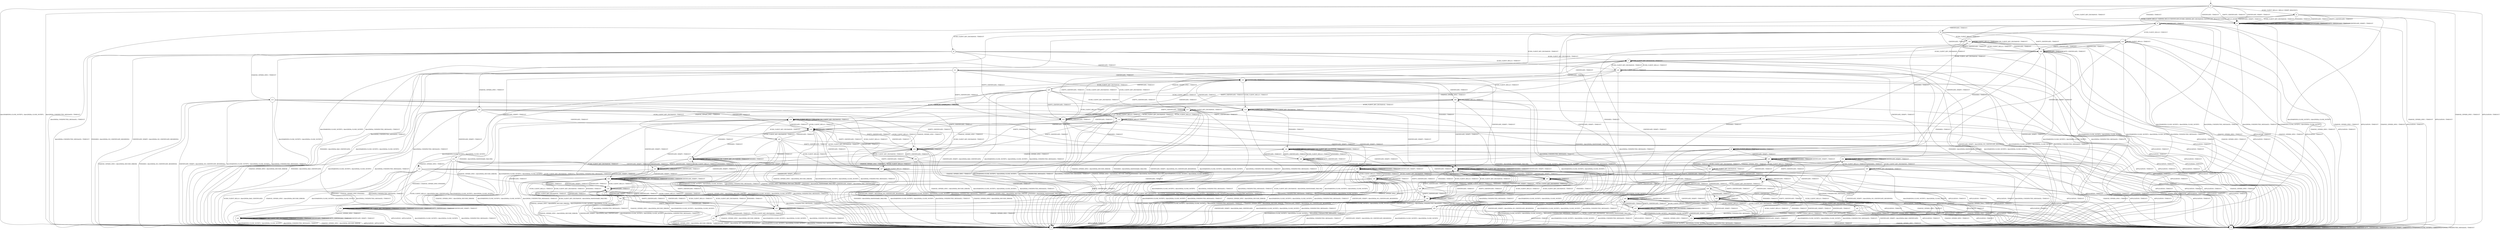 digraph g {

	s0 [shape="circle" label="s0"];
	s1 [shape="circle" label="s1"];
	s2 [shape="circle" label="s2"];
	s3 [shape="circle" label="s3"];
	s4 [shape="circle" label="s4"];
	s5 [shape="circle" label="s5"];
	s6 [shape="circle" label="s6"];
	s7 [shape="circle" label="s7"];
	s8 [shape="circle" label="s8"];
	s9 [shape="circle" label="s9"];
	s10 [shape="circle" label="s10"];
	s11 [shape="circle" label="s11"];
	s12 [shape="circle" label="s12"];
	s13 [shape="circle" label="s13"];
	s14 [shape="circle" label="s14"];
	s15 [shape="circle" label="s15"];
	s16 [shape="circle" label="s16"];
	s17 [shape="circle" label="s17"];
	s18 [shape="circle" label="s18"];
	s19 [shape="circle" label="s19"];
	s20 [shape="circle" label="s20"];
	s21 [shape="circle" label="s21"];
	s22 [shape="circle" label="s22"];
	s23 [shape="circle" label="s23"];
	s24 [shape="circle" label="s24"];
	s25 [shape="circle" label="s25"];
	s26 [shape="circle" label="s26"];
	s27 [shape="circle" label="s27"];
	s28 [shape="circle" label="s28"];
	s29 [shape="circle" label="s29"];
	s30 [shape="circle" label="s30"];
	s31 [shape="circle" label="s31"];
	s32 [shape="circle" label="s32"];
	s33 [shape="circle" label="s33"];
	s34 [shape="circle" label="s34"];
	s35 [shape="circle" label="s35"];
	s36 [shape="circle" label="s36"];
	s37 [shape="circle" label="s37"];
	s38 [shape="circle" label="s38"];
	s39 [shape="circle" label="s39"];
	s40 [shape="circle" label="s40"];
	s41 [shape="circle" label="s41"];
	s42 [shape="circle" label="s42"];
	s43 [shape="circle" label="s43"];
	s44 [shape="circle" label="s44"];
	s45 [shape="circle" label="s45"];
	s46 [shape="circle" label="s46"];
	s47 [shape="circle" label="s47"];
	s48 [shape="circle" label="s48"];
	s49 [shape="circle" label="s49"];
	s50 [shape="circle" label="s50"];
	s51 [shape="circle" label="s51"];
	s52 [shape="circle" label="s52"];
	s53 [shape="circle" label="s53"];
	s54 [shape="circle" label="s54"];
	s55 [shape="circle" label="s55"];
	s56 [shape="circle" label="s56"];
	s57 [shape="circle" label="s57"];
	s58 [shape="circle" label="s58"];
	s59 [shape="circle" label="s59"];
	s60 [shape="circle" label="s60"];
	s0 -> s2 [label="ECDH_CLIENT_HELLO / HELLO_VERIFY_REQUEST+"];
	s0 -> s3 [label="ECDH_CLIENT_KEY_EXCHANGE / TIMEOUT"];
	s0 -> s4 [label="CHANGE_CIPHER_SPEC / TIMEOUT"];
	s0 -> s3 [label="FINISHED / TIMEOUT"];
	s0 -> s4 [label="APPLICATION / TIMEOUT"];
	s0 -> s3 [label="CERTIFICATE / TIMEOUT"];
	s0 -> s3 [label="EMPTY_CERTIFICATE / TIMEOUT"];
	s0 -> s3 [label="CERTIFICATE_VERIFY / TIMEOUT"];
	s0 -> s1 [label="Alert(WARNING,CLOSE_NOTIFY) / Alert(FATAL,CLOSE_NOTIFY)"];
	s0 -> s1 [label="Alert(FATAL,UNEXPECTED_MESSAGE) / TIMEOUT"];
	s1 -> s1 [label="ECDH_CLIENT_HELLO / SOCKET_CLOSED"];
	s1 -> s1 [label="ECDH_CLIENT_KEY_EXCHANGE / SOCKET_CLOSED"];
	s1 -> s1 [label="CHANGE_CIPHER_SPEC / SOCKET_CLOSED"];
	s1 -> s1 [label="FINISHED / SOCKET_CLOSED"];
	s1 -> s1 [label="APPLICATION / SOCKET_CLOSED"];
	s1 -> s1 [label="CERTIFICATE / SOCKET_CLOSED"];
	s1 -> s1 [label="EMPTY_CERTIFICATE / SOCKET_CLOSED"];
	s1 -> s1 [label="CERTIFICATE_VERIFY / SOCKET_CLOSED"];
	s1 -> s1 [label="Alert(WARNING,CLOSE_NOTIFY) / SOCKET_CLOSED"];
	s1 -> s1 [label="Alert(FATAL,UNEXPECTED_MESSAGE) / SOCKET_CLOSED"];
	s2 -> s5 [label="ECDH_CLIENT_HELLO / SERVER_HELLO,CERTIFICATE,ECDHE_SERVER_KEY_EXCHANGE,CERTIFICATE_REQUEST,SERVER_HELLO_DONE"];
	s2 -> s3 [label="ECDH_CLIENT_KEY_EXCHANGE / TIMEOUT"];
	s2 -> s4 [label="CHANGE_CIPHER_SPEC / TIMEOUT"];
	s2 -> s3 [label="FINISHED / TIMEOUT"];
	s2 -> s4 [label="APPLICATION / TIMEOUT"];
	s2 -> s3 [label="CERTIFICATE / TIMEOUT"];
	s2 -> s3 [label="EMPTY_CERTIFICATE / TIMEOUT"];
	s2 -> s3 [label="CERTIFICATE_VERIFY / TIMEOUT"];
	s2 -> s1 [label="Alert(WARNING,CLOSE_NOTIFY) / Alert(FATAL,CLOSE_NOTIFY)"];
	s2 -> s1 [label="Alert(FATAL,UNEXPECTED_MESSAGE) / TIMEOUT"];
	s3 -> s3 [label="ECDH_CLIENT_HELLO / TIMEOUT"];
	s3 -> s3 [label="ECDH_CLIENT_KEY_EXCHANGE / TIMEOUT"];
	s3 -> s4 [label="CHANGE_CIPHER_SPEC / TIMEOUT"];
	s3 -> s3 [label="FINISHED / TIMEOUT"];
	s3 -> s4 [label="APPLICATION / TIMEOUT"];
	s3 -> s3 [label="CERTIFICATE / TIMEOUT"];
	s3 -> s3 [label="EMPTY_CERTIFICATE / TIMEOUT"];
	s3 -> s3 [label="CERTIFICATE_VERIFY / TIMEOUT"];
	s3 -> s1 [label="Alert(WARNING,CLOSE_NOTIFY) / Alert(FATAL,CLOSE_NOTIFY)"];
	s3 -> s1 [label="Alert(FATAL,UNEXPECTED_MESSAGE) / TIMEOUT"];
	s4 -> s4 [label="ECDH_CLIENT_HELLO / TIMEOUT"];
	s4 -> s4 [label="ECDH_CLIENT_KEY_EXCHANGE / TIMEOUT"];
	s4 -> s4 [label="CHANGE_CIPHER_SPEC / TIMEOUT"];
	s4 -> s4 [label="FINISHED / TIMEOUT"];
	s4 -> s4 [label="APPLICATION / TIMEOUT"];
	s4 -> s4 [label="CERTIFICATE / TIMEOUT"];
	s4 -> s4 [label="EMPTY_CERTIFICATE / TIMEOUT"];
	s4 -> s4 [label="CERTIFICATE_VERIFY / TIMEOUT"];
	s4 -> s4 [label="Alert(WARNING,CLOSE_NOTIFY) / TIMEOUT"];
	s4 -> s4 [label="Alert(FATAL,UNEXPECTED_MESSAGE) / TIMEOUT"];
	s5 -> s18 [label="ECDH_CLIENT_HELLO / TIMEOUT"];
	s5 -> s6 [label="ECDH_CLIENT_KEY_EXCHANGE / TIMEOUT"];
	s5 -> s4 [label="CHANGE_CIPHER_SPEC / TIMEOUT"];
	s5 -> s8 [label="FINISHED / TIMEOUT"];
	s5 -> s4 [label="APPLICATION / TIMEOUT"];
	s5 -> s9 [label="CERTIFICATE / TIMEOUT"];
	s5 -> s5 [label="EMPTY_CERTIFICATE / TIMEOUT"];
	s5 -> s23 [label="CERTIFICATE_VERIFY / TIMEOUT"];
	s5 -> s1 [label="Alert(WARNING,CLOSE_NOTIFY) / Alert(FATAL,CLOSE_NOTIFY)"];
	s5 -> s1 [label="Alert(FATAL,UNEXPECTED_MESSAGE) / TIMEOUT"];
	s6 -> s30 [label="ECDH_CLIENT_HELLO / TIMEOUT"];
	s6 -> s7 [label="ECDH_CLIENT_KEY_EXCHANGE / TIMEOUT"];
	s6 -> s13 [label="CHANGE_CIPHER_SPEC / TIMEOUT"];
	s6 -> s1 [label="FINISHED / Alert(FATAL,NO_CERTIFICATE_RESERVED)"];
	s6 -> s4 [label="APPLICATION / TIMEOUT"];
	s6 -> s10 [label="CERTIFICATE / TIMEOUT"];
	s6 -> s33 [label="EMPTY_CERTIFICATE / TIMEOUT"];
	s6 -> s1 [label="CERTIFICATE_VERIFY / Alert(FATAL,NO_CERTIFICATE_RESERVED)"];
	s6 -> s1 [label="Alert(WARNING,CLOSE_NOTIFY) / Alert(FATAL,CLOSE_NOTIFY)"];
	s6 -> s1 [label="Alert(FATAL,UNEXPECTED_MESSAGE) / TIMEOUT"];
	s7 -> s30 [label="ECDH_CLIENT_HELLO / TIMEOUT"];
	s7 -> s7 [label="ECDH_CLIENT_KEY_EXCHANGE / TIMEOUT"];
	s7 -> s17 [label="CHANGE_CIPHER_SPEC / TIMEOUT"];
	s7 -> s1 [label="FINISHED / Alert(FATAL,HANDSHAKE_FAILURE)"];
	s7 -> s4 [label="APPLICATION / TIMEOUT"];
	s7 -> s10 [label="CERTIFICATE / TIMEOUT"];
	s7 -> s33 [label="EMPTY_CERTIFICATE / TIMEOUT"];
	s7 -> s1 [label="CERTIFICATE_VERIFY / Alert(FATAL,NO_CERTIFICATE_RESERVED)"];
	s7 -> s1 [label="Alert(WARNING,CLOSE_NOTIFY) / Alert(FATAL,CLOSE_NOTIFY)"];
	s7 -> s1 [label="Alert(FATAL,UNEXPECTED_MESSAGE) / TIMEOUT"];
	s8 -> s8 [label="ECDH_CLIENT_HELLO / TIMEOUT"];
	s8 -> s1 [label="ECDH_CLIENT_KEY_EXCHANGE / Alert(FATAL,HANDSHAKE_FAILURE)"];
	s8 -> s4 [label="CHANGE_CIPHER_SPEC / TIMEOUT"];
	s8 -> s8 [label="FINISHED / TIMEOUT"];
	s8 -> s4 [label="APPLICATION / TIMEOUT"];
	s8 -> s28 [label="CERTIFICATE / TIMEOUT"];
	s8 -> s28 [label="EMPTY_CERTIFICATE / TIMEOUT"];
	s8 -> s23 [label="CERTIFICATE_VERIFY / TIMEOUT"];
	s8 -> s1 [label="Alert(WARNING,CLOSE_NOTIFY) / Alert(FATAL,CLOSE_NOTIFY)"];
	s8 -> s1 [label="Alert(FATAL,UNEXPECTED_MESSAGE) / TIMEOUT"];
	s9 -> s38 [label="ECDH_CLIENT_HELLO / TIMEOUT"];
	s9 -> s11 [label="ECDH_CLIENT_KEY_EXCHANGE / TIMEOUT"];
	s9 -> s4 [label="CHANGE_CIPHER_SPEC / TIMEOUT"];
	s9 -> s37 [label="FINISHED / TIMEOUT"];
	s9 -> s4 [label="APPLICATION / TIMEOUT"];
	s9 -> s56 [label="CERTIFICATE / TIMEOUT"];
	s9 -> s56 [label="EMPTY_CERTIFICATE / TIMEOUT"];
	s9 -> s52 [label="CERTIFICATE_VERIFY / TIMEOUT"];
	s9 -> s1 [label="Alert(WARNING,CLOSE_NOTIFY) / Alert(FATAL,CLOSE_NOTIFY)"];
	s9 -> s1 [label="Alert(FATAL,UNEXPECTED_MESSAGE) / TIMEOUT"];
	s10 -> s15 [label="ECDH_CLIENT_HELLO / TIMEOUT"];
	s10 -> s29 [label="ECDH_CLIENT_KEY_EXCHANGE / TIMEOUT"];
	s10 -> s19 [label="CHANGE_CIPHER_SPEC / TIMEOUT"];
	s10 -> s32 [label="FINISHED / TIMEOUT"];
	s10 -> s4 [label="APPLICATION / TIMEOUT"];
	s10 -> s10 [label="CERTIFICATE / TIMEOUT"];
	s10 -> s33 [label="EMPTY_CERTIFICATE / TIMEOUT"];
	s10 -> s31 [label="CERTIFICATE_VERIFY / TIMEOUT"];
	s10 -> s1 [label="Alert(WARNING,CLOSE_NOTIFY) / Alert(FATAL,CLOSE_NOTIFY)"];
	s10 -> s1 [label="Alert(FATAL,UNEXPECTED_MESSAGE) / TIMEOUT"];
	s11 -> s60 [label="ECDH_CLIENT_HELLO / TIMEOUT"];
	s11 -> s15 [label="ECDH_CLIENT_KEY_EXCHANGE / TIMEOUT"];
	s11 -> s22 [label="CHANGE_CIPHER_SPEC / TIMEOUT"];
	s11 -> s1 [label="FINISHED / Alert(FATAL,BAD_CERTIFICATE)"];
	s11 -> s4 [label="APPLICATION / TIMEOUT"];
	s11 -> s10 [label="CERTIFICATE / TIMEOUT"];
	s11 -> s33 [label="EMPTY_CERTIFICATE / TIMEOUT"];
	s11 -> s12 [label="CERTIFICATE_VERIFY / TIMEOUT"];
	s11 -> s1 [label="Alert(WARNING,CLOSE_NOTIFY) / Alert(FATAL,CLOSE_NOTIFY)"];
	s11 -> s1 [label="Alert(FATAL,UNEXPECTED_MESSAGE) / TIMEOUT"];
	s12 -> s1 [label="ECDH_CLIENT_HELLO / Alert(FATAL,BAD_CERTIFICATE)"];
	s12 -> s31 [label="ECDH_CLIENT_KEY_EXCHANGE / TIMEOUT"];
	s12 -> s21 [label="CHANGE_CIPHER_SPEC / TIMEOUT"];
	s12 -> s42 [label="FINISHED / CHANGE_CIPHER_SPEC,FINISHED"];
	s12 -> s4 [label="APPLICATION / TIMEOUT"];
	s12 -> s47 [label="CERTIFICATE / TIMEOUT"];
	s12 -> s48 [label="EMPTY_CERTIFICATE / TIMEOUT"];
	s12 -> s31 [label="CERTIFICATE_VERIFY / TIMEOUT"];
	s12 -> s1 [label="Alert(WARNING,CLOSE_NOTIFY) / Alert(FATAL,CLOSE_NOTIFY)"];
	s12 -> s1 [label="Alert(FATAL,UNEXPECTED_MESSAGE) / TIMEOUT"];
	s13 -> s14 [label="ECDH_CLIENT_HELLO / TIMEOUT"];
	s13 -> s17 [label="ECDH_CLIENT_KEY_EXCHANGE / TIMEOUT"];
	s13 -> s1 [label="CHANGE_CIPHER_SPEC / Alert(FATAL,DECODE_ERROR)"];
	s13 -> s1 [label="FINISHED / Alert(FATAL,NO_CERTIFICATE_RESERVED)"];
	s13 -> s4 [label="APPLICATION / TIMEOUT"];
	s13 -> s19 [label="CERTIFICATE / TIMEOUT"];
	s13 -> s34 [label="EMPTY_CERTIFICATE / TIMEOUT"];
	s13 -> s1 [label="CERTIFICATE_VERIFY / Alert(FATAL,NO_CERTIFICATE_RESERVED)"];
	s13 -> s1 [label="Alert(WARNING,CLOSE_NOTIFY) / Alert(FATAL,CLOSE_NOTIFY)"];
	s13 -> s1 [label="Alert(FATAL,UNEXPECTED_MESSAGE) / TIMEOUT"];
	s14 -> s14 [label="ECDH_CLIENT_HELLO / TIMEOUT"];
	s14 -> s17 [label="ECDH_CLIENT_KEY_EXCHANGE / TIMEOUT"];
	s14 -> s1 [label="CHANGE_CIPHER_SPEC / Alert(FATAL,DECODE_ERROR)"];
	s14 -> s1 [label="FINISHED / Alert(FATAL,HANDSHAKE_FAILURE)"];
	s14 -> s4 [label="APPLICATION / TIMEOUT"];
	s14 -> s19 [label="CERTIFICATE / TIMEOUT"];
	s14 -> s34 [label="EMPTY_CERTIFICATE / TIMEOUT"];
	s14 -> s16 [label="CERTIFICATE_VERIFY / TIMEOUT"];
	s14 -> s1 [label="Alert(WARNING,CLOSE_NOTIFY) / Alert(FATAL,CLOSE_NOTIFY)"];
	s14 -> s1 [label="Alert(FATAL,UNEXPECTED_MESSAGE) / TIMEOUT"];
	s15 -> s15 [label="ECDH_CLIENT_HELLO / TIMEOUT"];
	s15 -> s15 [label="ECDH_CLIENT_KEY_EXCHANGE / TIMEOUT"];
	s15 -> s36 [label="CHANGE_CIPHER_SPEC / TIMEOUT"];
	s15 -> s32 [label="FINISHED / TIMEOUT"];
	s15 -> s4 [label="APPLICATION / TIMEOUT"];
	s15 -> s10 [label="CERTIFICATE / TIMEOUT"];
	s15 -> s33 [label="EMPTY_CERTIFICATE / TIMEOUT"];
	s15 -> s31 [label="CERTIFICATE_VERIFY / TIMEOUT"];
	s15 -> s1 [label="Alert(WARNING,CLOSE_NOTIFY) / Alert(FATAL,CLOSE_NOTIFY)"];
	s15 -> s1 [label="Alert(FATAL,UNEXPECTED_MESSAGE) / TIMEOUT"];
	s16 -> s16 [label="ECDH_CLIENT_HELLO / TIMEOUT"];
	s16 -> s39 [label="ECDH_CLIENT_KEY_EXCHANGE / TIMEOUT"];
	s16 -> s1 [label="CHANGE_CIPHER_SPEC / Alert(FATAL,DECODE_ERROR)"];
	s16 -> s16 [label="FINISHED / TIMEOUT"];
	s16 -> s4 [label="APPLICATION / TIMEOUT"];
	s16 -> s45 [label="CERTIFICATE / TIMEOUT"];
	s16 -> s57 [label="EMPTY_CERTIFICATE / TIMEOUT"];
	s16 -> s16 [label="CERTIFICATE_VERIFY / TIMEOUT"];
	s16 -> s1 [label="Alert(WARNING,CLOSE_NOTIFY) / Alert(FATAL,CLOSE_NOTIFY)"];
	s16 -> s1 [label="Alert(FATAL,UNEXPECTED_MESSAGE) / TIMEOUT"];
	s17 -> s14 [label="ECDH_CLIENT_HELLO / TIMEOUT"];
	s17 -> s17 [label="ECDH_CLIENT_KEY_EXCHANGE / TIMEOUT"];
	s17 -> s1 [label="CHANGE_CIPHER_SPEC / Alert(FATAL,DECODE_ERROR)"];
	s17 -> s1 [label="FINISHED / Alert(FATAL,HANDSHAKE_FAILURE)"];
	s17 -> s4 [label="APPLICATION / TIMEOUT"];
	s17 -> s19 [label="CERTIFICATE / TIMEOUT"];
	s17 -> s34 [label="EMPTY_CERTIFICATE / TIMEOUT"];
	s17 -> s1 [label="CERTIFICATE_VERIFY / Alert(FATAL,NO_CERTIFICATE_RESERVED)"];
	s17 -> s1 [label="Alert(WARNING,CLOSE_NOTIFY) / Alert(FATAL,CLOSE_NOTIFY)"];
	s17 -> s1 [label="Alert(FATAL,UNEXPECTED_MESSAGE) / TIMEOUT"];
	s18 -> s18 [label="ECDH_CLIENT_HELLO / TIMEOUT"];
	s18 -> s7 [label="ECDH_CLIENT_KEY_EXCHANGE / TIMEOUT"];
	s18 -> s4 [label="CHANGE_CIPHER_SPEC / TIMEOUT"];
	s18 -> s8 [label="FINISHED / TIMEOUT"];
	s18 -> s4 [label="APPLICATION / TIMEOUT"];
	s18 -> s56 [label="CERTIFICATE / TIMEOUT"];
	s18 -> s56 [label="EMPTY_CERTIFICATE / TIMEOUT"];
	s18 -> s23 [label="CERTIFICATE_VERIFY / TIMEOUT"];
	s18 -> s1 [label="Alert(WARNING,CLOSE_NOTIFY) / Alert(FATAL,CLOSE_NOTIFY)"];
	s18 -> s1 [label="Alert(FATAL,UNEXPECTED_MESSAGE) / TIMEOUT"];
	s19 -> s36 [label="ECDH_CLIENT_HELLO / TIMEOUT"];
	s19 -> s20 [label="ECDH_CLIENT_KEY_EXCHANGE / TIMEOUT"];
	s19 -> s1 [label="CHANGE_CIPHER_SPEC / Alert(FATAL,DECODE_ERROR)"];
	s19 -> s35 [label="FINISHED / TIMEOUT"];
	s19 -> s4 [label="APPLICATION / TIMEOUT"];
	s19 -> s19 [label="CERTIFICATE / TIMEOUT"];
	s19 -> s34 [label="EMPTY_CERTIFICATE / TIMEOUT"];
	s19 -> s44 [label="CERTIFICATE_VERIFY / TIMEOUT"];
	s19 -> s1 [label="Alert(WARNING,CLOSE_NOTIFY) / Alert(FATAL,CLOSE_NOTIFY)"];
	s19 -> s1 [label="Alert(FATAL,UNEXPECTED_MESSAGE) / TIMEOUT"];
	s20 -> s27 [label="ECDH_CLIENT_HELLO / TIMEOUT"];
	s20 -> s36 [label="ECDH_CLIENT_KEY_EXCHANGE / TIMEOUT"];
	s20 -> s1 [label="CHANGE_CIPHER_SPEC / Alert(FATAL,DECODE_ERROR)"];
	s20 -> s1 [label="FINISHED / Alert(FATAL,HANDSHAKE_FAILURE)"];
	s20 -> s4 [label="APPLICATION / TIMEOUT"];
	s20 -> s19 [label="CERTIFICATE / TIMEOUT"];
	s20 -> s34 [label="EMPTY_CERTIFICATE / TIMEOUT"];
	s20 -> s1 [label="CERTIFICATE_VERIFY / Alert(FATAL,BAD_CERTIFICATE)"];
	s20 -> s1 [label="Alert(WARNING,CLOSE_NOTIFY) / Alert(FATAL,CLOSE_NOTIFY)"];
	s20 -> s1 [label="Alert(FATAL,UNEXPECTED_MESSAGE) / TIMEOUT"];
	s21 -> s1 [label="ECDH_CLIENT_HELLO / Alert(FATAL,BAD_CERTIFICATE)"];
	s21 -> s44 [label="ECDH_CLIENT_KEY_EXCHANGE / TIMEOUT"];
	s21 -> s1 [label="CHANGE_CIPHER_SPEC / Alert(FATAL,DECODE_ERROR)"];
	s21 -> s43 [label="FINISHED / CHANGE_CIPHER_SPEC,FINISHED"];
	s21 -> s4 [label="APPLICATION / TIMEOUT"];
	s21 -> s45 [label="CERTIFICATE / TIMEOUT"];
	s21 -> s57 [label="EMPTY_CERTIFICATE / TIMEOUT"];
	s21 -> s44 [label="CERTIFICATE_VERIFY / TIMEOUT"];
	s21 -> s1 [label="Alert(WARNING,CLOSE_NOTIFY) / Alert(FATAL,CLOSE_NOTIFY)"];
	s21 -> s1 [label="Alert(FATAL,UNEXPECTED_MESSAGE) / TIMEOUT"];
	s22 -> s27 [label="ECDH_CLIENT_HELLO / TIMEOUT"];
	s22 -> s36 [label="ECDH_CLIENT_KEY_EXCHANGE / TIMEOUT"];
	s22 -> s1 [label="CHANGE_CIPHER_SPEC / Alert(FATAL,DECODE_ERROR)"];
	s22 -> s1 [label="FINISHED / Alert(FATAL,BAD_CERTIFICATE)"];
	s22 -> s4 [label="APPLICATION / TIMEOUT"];
	s22 -> s19 [label="CERTIFICATE / TIMEOUT"];
	s22 -> s34 [label="EMPTY_CERTIFICATE / TIMEOUT"];
	s22 -> s21 [label="CERTIFICATE_VERIFY / TIMEOUT"];
	s22 -> s1 [label="Alert(WARNING,CLOSE_NOTIFY) / Alert(FATAL,CLOSE_NOTIFY)"];
	s22 -> s1 [label="Alert(FATAL,UNEXPECTED_MESSAGE) / TIMEOUT"];
	s23 -> s23 [label="ECDH_CLIENT_HELLO / TIMEOUT"];
	s23 -> s24 [label="ECDH_CLIENT_KEY_EXCHANGE / TIMEOUT"];
	s23 -> s4 [label="CHANGE_CIPHER_SPEC / TIMEOUT"];
	s23 -> s23 [label="FINISHED / TIMEOUT"];
	s23 -> s4 [label="APPLICATION / TIMEOUT"];
	s23 -> s25 [label="CERTIFICATE / TIMEOUT"];
	s23 -> s53 [label="EMPTY_CERTIFICATE / TIMEOUT"];
	s23 -> s23 [label="CERTIFICATE_VERIFY / TIMEOUT"];
	s23 -> s1 [label="Alert(WARNING,CLOSE_NOTIFY) / Alert(FATAL,CLOSE_NOTIFY)"];
	s23 -> s1 [label="Alert(FATAL,UNEXPECTED_MESSAGE) / TIMEOUT"];
	s24 -> s23 [label="ECDH_CLIENT_HELLO / TIMEOUT"];
	s24 -> s24 [label="ECDH_CLIENT_KEY_EXCHANGE / TIMEOUT"];
	s24 -> s4 [label="CHANGE_CIPHER_SPEC / TIMEOUT"];
	s24 -> s23 [label="FINISHED / TIMEOUT"];
	s24 -> s4 [label="APPLICATION / TIMEOUT"];
	s24 -> s25 [label="CERTIFICATE / TIMEOUT"];
	s24 -> s53 [label="EMPTY_CERTIFICATE / TIMEOUT"];
	s24 -> s1 [label="CERTIFICATE_VERIFY / Alert(FATAL,NO_CERTIFICATE_RESERVED)"];
	s24 -> s1 [label="Alert(WARNING,CLOSE_NOTIFY) / Alert(FATAL,CLOSE_NOTIFY)"];
	s24 -> s1 [label="Alert(FATAL,UNEXPECTED_MESSAGE) / TIMEOUT"];
	s25 -> s52 [label="ECDH_CLIENT_HELLO / TIMEOUT"];
	s25 -> s26 [label="ECDH_CLIENT_KEY_EXCHANGE / TIMEOUT"];
	s25 -> s4 [label="CHANGE_CIPHER_SPEC / TIMEOUT"];
	s25 -> s52 [label="FINISHED / TIMEOUT"];
	s25 -> s4 [label="APPLICATION / TIMEOUT"];
	s25 -> s25 [label="CERTIFICATE / TIMEOUT"];
	s25 -> s53 [label="EMPTY_CERTIFICATE / TIMEOUT"];
	s25 -> s52 [label="CERTIFICATE_VERIFY / TIMEOUT"];
	s25 -> s1 [label="Alert(WARNING,CLOSE_NOTIFY) / Alert(FATAL,CLOSE_NOTIFY)"];
	s25 -> s1 [label="Alert(FATAL,UNEXPECTED_MESSAGE) / TIMEOUT"];
	s26 -> s52 [label="ECDH_CLIENT_HELLO / TIMEOUT"];
	s26 -> s52 [label="ECDH_CLIENT_KEY_EXCHANGE / TIMEOUT"];
	s26 -> s4 [label="CHANGE_CIPHER_SPEC / TIMEOUT"];
	s26 -> s52 [label="FINISHED / TIMEOUT"];
	s26 -> s4 [label="APPLICATION / TIMEOUT"];
	s26 -> s25 [label="CERTIFICATE / TIMEOUT"];
	s26 -> s53 [label="EMPTY_CERTIFICATE / TIMEOUT"];
	s26 -> s1 [label="CERTIFICATE_VERIFY / Alert(FATAL,BAD_CERTIFICATE)"];
	s26 -> s1 [label="Alert(WARNING,CLOSE_NOTIFY) / Alert(FATAL,CLOSE_NOTIFY)"];
	s26 -> s1 [label="Alert(FATAL,UNEXPECTED_MESSAGE) / TIMEOUT"];
	s27 -> s27 [label="ECDH_CLIENT_HELLO / TIMEOUT"];
	s27 -> s36 [label="ECDH_CLIENT_KEY_EXCHANGE / TIMEOUT"];
	s27 -> s1 [label="CHANGE_CIPHER_SPEC / Alert(FATAL,DECODE_ERROR)"];
	s27 -> s1 [label="FINISHED / Alert(FATAL,HANDSHAKE_FAILURE)"];
	s27 -> s4 [label="APPLICATION / TIMEOUT"];
	s27 -> s19 [label="CERTIFICATE / TIMEOUT"];
	s27 -> s34 [label="EMPTY_CERTIFICATE / TIMEOUT"];
	s27 -> s44 [label="CERTIFICATE_VERIFY / TIMEOUT"];
	s27 -> s1 [label="Alert(WARNING,CLOSE_NOTIFY) / Alert(FATAL,CLOSE_NOTIFY)"];
	s27 -> s1 [label="Alert(FATAL,UNEXPECTED_MESSAGE) / TIMEOUT"];
	s28 -> s37 [label="ECDH_CLIENT_HELLO / TIMEOUT"];
	s28 -> s1 [label="ECDH_CLIENT_KEY_EXCHANGE / Alert(FATAL,HANDSHAKE_FAILURE)"];
	s28 -> s4 [label="CHANGE_CIPHER_SPEC / TIMEOUT"];
	s28 -> s37 [label="FINISHED / TIMEOUT"];
	s28 -> s4 [label="APPLICATION / TIMEOUT"];
	s28 -> s28 [label="CERTIFICATE / TIMEOUT"];
	s28 -> s28 [label="EMPTY_CERTIFICATE / TIMEOUT"];
	s28 -> s52 [label="CERTIFICATE_VERIFY / TIMEOUT"];
	s28 -> s1 [label="Alert(WARNING,CLOSE_NOTIFY) / Alert(FATAL,CLOSE_NOTIFY)"];
	s28 -> s1 [label="Alert(FATAL,UNEXPECTED_MESSAGE) / TIMEOUT"];
	s29 -> s60 [label="ECDH_CLIENT_HELLO / TIMEOUT"];
	s29 -> s15 [label="ECDH_CLIENT_KEY_EXCHANGE / TIMEOUT"];
	s29 -> s20 [label="CHANGE_CIPHER_SPEC / TIMEOUT"];
	s29 -> s1 [label="FINISHED / Alert(FATAL,HANDSHAKE_FAILURE)"];
	s29 -> s4 [label="APPLICATION / TIMEOUT"];
	s29 -> s10 [label="CERTIFICATE / TIMEOUT"];
	s29 -> s33 [label="EMPTY_CERTIFICATE / TIMEOUT"];
	s29 -> s1 [label="CERTIFICATE_VERIFY / Alert(FATAL,BAD_CERTIFICATE)"];
	s29 -> s1 [label="Alert(WARNING,CLOSE_NOTIFY) / Alert(FATAL,CLOSE_NOTIFY)"];
	s29 -> s1 [label="Alert(FATAL,UNEXPECTED_MESSAGE) / TIMEOUT"];
	s30 -> s30 [label="ECDH_CLIENT_HELLO / TIMEOUT"];
	s30 -> s7 [label="ECDH_CLIENT_KEY_EXCHANGE / TIMEOUT"];
	s30 -> s14 [label="CHANGE_CIPHER_SPEC / TIMEOUT"];
	s30 -> s1 [label="FINISHED / Alert(FATAL,HANDSHAKE_FAILURE)"];
	s30 -> s4 [label="APPLICATION / TIMEOUT"];
	s30 -> s10 [label="CERTIFICATE / TIMEOUT"];
	s30 -> s33 [label="EMPTY_CERTIFICATE / TIMEOUT"];
	s30 -> s54 [label="CERTIFICATE_VERIFY / TIMEOUT"];
	s30 -> s1 [label="Alert(WARNING,CLOSE_NOTIFY) / Alert(FATAL,CLOSE_NOTIFY)"];
	s30 -> s1 [label="Alert(FATAL,UNEXPECTED_MESSAGE) / TIMEOUT"];
	s31 -> s31 [label="ECDH_CLIENT_HELLO / TIMEOUT"];
	s31 -> s31 [label="ECDH_CLIENT_KEY_EXCHANGE / TIMEOUT"];
	s31 -> s44 [label="CHANGE_CIPHER_SPEC / TIMEOUT"];
	s31 -> s31 [label="FINISHED / TIMEOUT"];
	s31 -> s4 [label="APPLICATION / TIMEOUT"];
	s31 -> s47 [label="CERTIFICATE / TIMEOUT"];
	s31 -> s48 [label="EMPTY_CERTIFICATE / TIMEOUT"];
	s31 -> s31 [label="CERTIFICATE_VERIFY / TIMEOUT"];
	s31 -> s1 [label="Alert(WARNING,CLOSE_NOTIFY) / Alert(FATAL,CLOSE_NOTIFY)"];
	s31 -> s1 [label="Alert(FATAL,UNEXPECTED_MESSAGE) / TIMEOUT"];
	s32 -> s32 [label="ECDH_CLIENT_HELLO / TIMEOUT"];
	s32 -> s32 [label="ECDH_CLIENT_KEY_EXCHANGE / TIMEOUT"];
	s32 -> s35 [label="CHANGE_CIPHER_SPEC / TIMEOUT"];
	s32 -> s32 [label="FINISHED / TIMEOUT"];
	s32 -> s4 [label="APPLICATION / TIMEOUT"];
	s32 -> s40 [label="CERTIFICATE / TIMEOUT"];
	s32 -> s40 [label="EMPTY_CERTIFICATE / TIMEOUT"];
	s32 -> s31 [label="CERTIFICATE_VERIFY / TIMEOUT"];
	s32 -> s1 [label="Alert(WARNING,CLOSE_NOTIFY) / Alert(FATAL,CLOSE_NOTIFY)"];
	s32 -> s1 [label="Alert(FATAL,UNEXPECTED_MESSAGE) / TIMEOUT"];
	s33 -> s15 [label="ECDH_CLIENT_HELLO / TIMEOUT"];
	s33 -> s7 [label="ECDH_CLIENT_KEY_EXCHANGE / TIMEOUT"];
	s33 -> s34 [label="CHANGE_CIPHER_SPEC / TIMEOUT"];
	s33 -> s32 [label="FINISHED / TIMEOUT"];
	s33 -> s4 [label="APPLICATION / TIMEOUT"];
	s33 -> s10 [label="CERTIFICATE / TIMEOUT"];
	s33 -> s33 [label="EMPTY_CERTIFICATE / TIMEOUT"];
	s33 -> s31 [label="CERTIFICATE_VERIFY / TIMEOUT"];
	s33 -> s1 [label="Alert(WARNING,CLOSE_NOTIFY) / Alert(FATAL,CLOSE_NOTIFY)"];
	s33 -> s1 [label="Alert(FATAL,UNEXPECTED_MESSAGE) / TIMEOUT"];
	s34 -> s36 [label="ECDH_CLIENT_HELLO / TIMEOUT"];
	s34 -> s58 [label="ECDH_CLIENT_KEY_EXCHANGE / TIMEOUT"];
	s34 -> s1 [label="CHANGE_CIPHER_SPEC / Alert(FATAL,DECODE_ERROR)"];
	s34 -> s35 [label="FINISHED / TIMEOUT"];
	s34 -> s4 [label="APPLICATION / TIMEOUT"];
	s34 -> s19 [label="CERTIFICATE / TIMEOUT"];
	s34 -> s34 [label="EMPTY_CERTIFICATE / TIMEOUT"];
	s34 -> s44 [label="CERTIFICATE_VERIFY / TIMEOUT"];
	s34 -> s1 [label="Alert(WARNING,CLOSE_NOTIFY) / Alert(FATAL,CLOSE_NOTIFY)"];
	s34 -> s1 [label="Alert(FATAL,UNEXPECTED_MESSAGE) / TIMEOUT"];
	s35 -> s35 [label="ECDH_CLIENT_HELLO / TIMEOUT"];
	s35 -> s35 [label="ECDH_CLIENT_KEY_EXCHANGE / TIMEOUT"];
	s35 -> s1 [label="CHANGE_CIPHER_SPEC / Alert(FATAL,DECODE_ERROR)"];
	s35 -> s35 [label="FINISHED / TIMEOUT"];
	s35 -> s4 [label="APPLICATION / TIMEOUT"];
	s35 -> s41 [label="CERTIFICATE / TIMEOUT"];
	s35 -> s41 [label="EMPTY_CERTIFICATE / TIMEOUT"];
	s35 -> s44 [label="CERTIFICATE_VERIFY / TIMEOUT"];
	s35 -> s1 [label="Alert(WARNING,CLOSE_NOTIFY) / Alert(FATAL,CLOSE_NOTIFY)"];
	s35 -> s1 [label="Alert(FATAL,UNEXPECTED_MESSAGE) / TIMEOUT"];
	s36 -> s36 [label="ECDH_CLIENT_HELLO / TIMEOUT"];
	s36 -> s36 [label="ECDH_CLIENT_KEY_EXCHANGE / TIMEOUT"];
	s36 -> s1 [label="CHANGE_CIPHER_SPEC / Alert(FATAL,DECODE_ERROR)"];
	s36 -> s35 [label="FINISHED / TIMEOUT"];
	s36 -> s4 [label="APPLICATION / TIMEOUT"];
	s36 -> s19 [label="CERTIFICATE / TIMEOUT"];
	s36 -> s34 [label="EMPTY_CERTIFICATE / TIMEOUT"];
	s36 -> s44 [label="CERTIFICATE_VERIFY / TIMEOUT"];
	s36 -> s1 [label="Alert(WARNING,CLOSE_NOTIFY) / Alert(FATAL,CLOSE_NOTIFY)"];
	s36 -> s1 [label="Alert(FATAL,UNEXPECTED_MESSAGE) / TIMEOUT"];
	s37 -> s37 [label="ECDH_CLIENT_HELLO / TIMEOUT"];
	s37 -> s37 [label="ECDH_CLIENT_KEY_EXCHANGE / TIMEOUT"];
	s37 -> s4 [label="CHANGE_CIPHER_SPEC / TIMEOUT"];
	s37 -> s37 [label="FINISHED / TIMEOUT"];
	s37 -> s4 [label="APPLICATION / TIMEOUT"];
	s37 -> s28 [label="CERTIFICATE / TIMEOUT"];
	s37 -> s28 [label="EMPTY_CERTIFICATE / TIMEOUT"];
	s37 -> s52 [label="CERTIFICATE_VERIFY / TIMEOUT"];
	s37 -> s1 [label="Alert(WARNING,CLOSE_NOTIFY) / Alert(FATAL,CLOSE_NOTIFY)"];
	s37 -> s1 [label="Alert(FATAL,UNEXPECTED_MESSAGE) / TIMEOUT"];
	s38 -> s38 [label="ECDH_CLIENT_HELLO / TIMEOUT"];
	s38 -> s38 [label="ECDH_CLIENT_KEY_EXCHANGE / TIMEOUT"];
	s38 -> s4 [label="CHANGE_CIPHER_SPEC / TIMEOUT"];
	s38 -> s37 [label="FINISHED / TIMEOUT"];
	s38 -> s4 [label="APPLICATION / TIMEOUT"];
	s38 -> s56 [label="CERTIFICATE / TIMEOUT"];
	s38 -> s56 [label="EMPTY_CERTIFICATE / TIMEOUT"];
	s38 -> s52 [label="CERTIFICATE_VERIFY / TIMEOUT"];
	s38 -> s1 [label="Alert(WARNING,CLOSE_NOTIFY) / Alert(FATAL,CLOSE_NOTIFY)"];
	s38 -> s1 [label="Alert(FATAL,UNEXPECTED_MESSAGE) / TIMEOUT"];
	s39 -> s16 [label="ECDH_CLIENT_HELLO / TIMEOUT"];
	s39 -> s39 [label="ECDH_CLIENT_KEY_EXCHANGE / TIMEOUT"];
	s39 -> s1 [label="CHANGE_CIPHER_SPEC / Alert(FATAL,DECODE_ERROR)"];
	s39 -> s16 [label="FINISHED / TIMEOUT"];
	s39 -> s4 [label="APPLICATION / TIMEOUT"];
	s39 -> s45 [label="CERTIFICATE / TIMEOUT"];
	s39 -> s57 [label="EMPTY_CERTIFICATE / TIMEOUT"];
	s39 -> s1 [label="CERTIFICATE_VERIFY / Alert(FATAL,NO_CERTIFICATE_RESERVED)"];
	s39 -> s1 [label="Alert(WARNING,CLOSE_NOTIFY) / Alert(FATAL,CLOSE_NOTIFY)"];
	s39 -> s1 [label="Alert(FATAL,UNEXPECTED_MESSAGE) / TIMEOUT"];
	s40 -> s32 [label="ECDH_CLIENT_HELLO / TIMEOUT"];
	s40 -> s1 [label="ECDH_CLIENT_KEY_EXCHANGE / Alert(FATAL,HANDSHAKE_FAILURE)"];
	s40 -> s41 [label="CHANGE_CIPHER_SPEC / TIMEOUT"];
	s40 -> s32 [label="FINISHED / TIMEOUT"];
	s40 -> s4 [label="APPLICATION / TIMEOUT"];
	s40 -> s40 [label="CERTIFICATE / TIMEOUT"];
	s40 -> s40 [label="EMPTY_CERTIFICATE / TIMEOUT"];
	s40 -> s31 [label="CERTIFICATE_VERIFY / TIMEOUT"];
	s40 -> s1 [label="Alert(WARNING,CLOSE_NOTIFY) / Alert(FATAL,CLOSE_NOTIFY)"];
	s40 -> s1 [label="Alert(FATAL,UNEXPECTED_MESSAGE) / TIMEOUT"];
	s41 -> s35 [label="ECDH_CLIENT_HELLO / TIMEOUT"];
	s41 -> s1 [label="ECDH_CLIENT_KEY_EXCHANGE / Alert(FATAL,HANDSHAKE_FAILURE)"];
	s41 -> s1 [label="CHANGE_CIPHER_SPEC / Alert(FATAL,DECODE_ERROR)"];
	s41 -> s35 [label="FINISHED / TIMEOUT"];
	s41 -> s4 [label="APPLICATION / TIMEOUT"];
	s41 -> s41 [label="CERTIFICATE / TIMEOUT"];
	s41 -> s41 [label="EMPTY_CERTIFICATE / TIMEOUT"];
	s41 -> s44 [label="CERTIFICATE_VERIFY / TIMEOUT"];
	s41 -> s1 [label="Alert(WARNING,CLOSE_NOTIFY) / Alert(FATAL,CLOSE_NOTIFY)"];
	s41 -> s1 [label="Alert(FATAL,UNEXPECTED_MESSAGE) / TIMEOUT"];
	s42 -> s42 [label="ECDH_CLIENT_HELLO / TIMEOUT"];
	s42 -> s42 [label="ECDH_CLIENT_KEY_EXCHANGE / TIMEOUT"];
	s42 -> s43 [label="CHANGE_CIPHER_SPEC / TIMEOUT"];
	s42 -> s42 [label="FINISHED / TIMEOUT"];
	s42 -> s1 [label="APPLICATION / APPLICATION"];
	s42 -> s42 [label="CERTIFICATE / TIMEOUT"];
	s42 -> s42 [label="EMPTY_CERTIFICATE / TIMEOUT"];
	s42 -> s42 [label="CERTIFICATE_VERIFY / TIMEOUT"];
	s42 -> s1 [label="Alert(WARNING,CLOSE_NOTIFY) / Alert(FATAL,CLOSE_NOTIFY)"];
	s42 -> s1 [label="Alert(FATAL,UNEXPECTED_MESSAGE) / TIMEOUT"];
	s43 -> s43 [label="ECDH_CLIENT_HELLO / TIMEOUT"];
	s43 -> s43 [label="ECDH_CLIENT_KEY_EXCHANGE / TIMEOUT"];
	s43 -> s1 [label="CHANGE_CIPHER_SPEC / Alert(FATAL,DECODE_ERROR)"];
	s43 -> s43 [label="FINISHED / TIMEOUT"];
	s43 -> s1 [label="APPLICATION / APPLICATION"];
	s43 -> s43 [label="CERTIFICATE / TIMEOUT"];
	s43 -> s43 [label="EMPTY_CERTIFICATE / TIMEOUT"];
	s43 -> s43 [label="CERTIFICATE_VERIFY / TIMEOUT"];
	s43 -> s1 [label="Alert(WARNING,CLOSE_NOTIFY) / Alert(FATAL,CLOSE_NOTIFY)"];
	s43 -> s1 [label="Alert(FATAL,UNEXPECTED_MESSAGE) / TIMEOUT"];
	s44 -> s44 [label="ECDH_CLIENT_HELLO / TIMEOUT"];
	s44 -> s44 [label="ECDH_CLIENT_KEY_EXCHANGE / TIMEOUT"];
	s44 -> s1 [label="CHANGE_CIPHER_SPEC / Alert(FATAL,DECODE_ERROR)"];
	s44 -> s44 [label="FINISHED / TIMEOUT"];
	s44 -> s4 [label="APPLICATION / TIMEOUT"];
	s44 -> s45 [label="CERTIFICATE / TIMEOUT"];
	s44 -> s57 [label="EMPTY_CERTIFICATE / TIMEOUT"];
	s44 -> s44 [label="CERTIFICATE_VERIFY / TIMEOUT"];
	s44 -> s1 [label="Alert(WARNING,CLOSE_NOTIFY) / Alert(FATAL,CLOSE_NOTIFY)"];
	s44 -> s1 [label="Alert(FATAL,UNEXPECTED_MESSAGE) / TIMEOUT"];
	s45 -> s44 [label="ECDH_CLIENT_HELLO / TIMEOUT"];
	s45 -> s46 [label="ECDH_CLIENT_KEY_EXCHANGE / TIMEOUT"];
	s45 -> s1 [label="CHANGE_CIPHER_SPEC / Alert(FATAL,DECODE_ERROR)"];
	s45 -> s44 [label="FINISHED / TIMEOUT"];
	s45 -> s4 [label="APPLICATION / TIMEOUT"];
	s45 -> s45 [label="CERTIFICATE / TIMEOUT"];
	s45 -> s57 [label="EMPTY_CERTIFICATE / TIMEOUT"];
	s45 -> s44 [label="CERTIFICATE_VERIFY / TIMEOUT"];
	s45 -> s1 [label="Alert(WARNING,CLOSE_NOTIFY) / Alert(FATAL,CLOSE_NOTIFY)"];
	s45 -> s1 [label="Alert(FATAL,UNEXPECTED_MESSAGE) / TIMEOUT"];
	s46 -> s44 [label="ECDH_CLIENT_HELLO / TIMEOUT"];
	s46 -> s44 [label="ECDH_CLIENT_KEY_EXCHANGE / TIMEOUT"];
	s46 -> s1 [label="CHANGE_CIPHER_SPEC / Alert(FATAL,DECODE_ERROR)"];
	s46 -> s44 [label="FINISHED / TIMEOUT"];
	s46 -> s4 [label="APPLICATION / TIMEOUT"];
	s46 -> s45 [label="CERTIFICATE / TIMEOUT"];
	s46 -> s57 [label="EMPTY_CERTIFICATE / TIMEOUT"];
	s46 -> s1 [label="CERTIFICATE_VERIFY / Alert(FATAL,BAD_CERTIFICATE)"];
	s46 -> s1 [label="Alert(WARNING,CLOSE_NOTIFY) / Alert(FATAL,CLOSE_NOTIFY)"];
	s46 -> s1 [label="Alert(FATAL,UNEXPECTED_MESSAGE) / TIMEOUT"];
	s47 -> s31 [label="ECDH_CLIENT_HELLO / TIMEOUT"];
	s47 -> s49 [label="ECDH_CLIENT_KEY_EXCHANGE / TIMEOUT"];
	s47 -> s45 [label="CHANGE_CIPHER_SPEC / TIMEOUT"];
	s47 -> s31 [label="FINISHED / TIMEOUT"];
	s47 -> s4 [label="APPLICATION / TIMEOUT"];
	s47 -> s47 [label="CERTIFICATE / TIMEOUT"];
	s47 -> s48 [label="EMPTY_CERTIFICATE / TIMEOUT"];
	s47 -> s31 [label="CERTIFICATE_VERIFY / TIMEOUT"];
	s47 -> s1 [label="Alert(WARNING,CLOSE_NOTIFY) / Alert(FATAL,CLOSE_NOTIFY)"];
	s47 -> s1 [label="Alert(FATAL,UNEXPECTED_MESSAGE) / TIMEOUT"];
	s48 -> s31 [label="ECDH_CLIENT_HELLO / TIMEOUT"];
	s48 -> s50 [label="ECDH_CLIENT_KEY_EXCHANGE / TIMEOUT"];
	s48 -> s57 [label="CHANGE_CIPHER_SPEC / TIMEOUT"];
	s48 -> s31 [label="FINISHED / TIMEOUT"];
	s48 -> s4 [label="APPLICATION / TIMEOUT"];
	s48 -> s47 [label="CERTIFICATE / TIMEOUT"];
	s48 -> s48 [label="EMPTY_CERTIFICATE / TIMEOUT"];
	s48 -> s31 [label="CERTIFICATE_VERIFY / TIMEOUT"];
	s48 -> s1 [label="Alert(WARNING,CLOSE_NOTIFY) / Alert(FATAL,CLOSE_NOTIFY)"];
	s48 -> s1 [label="Alert(FATAL,UNEXPECTED_MESSAGE) / TIMEOUT"];
	s49 -> s31 [label="ECDH_CLIENT_HELLO / TIMEOUT"];
	s49 -> s31 [label="ECDH_CLIENT_KEY_EXCHANGE / TIMEOUT"];
	s49 -> s46 [label="CHANGE_CIPHER_SPEC / TIMEOUT"];
	s49 -> s31 [label="FINISHED / TIMEOUT"];
	s49 -> s4 [label="APPLICATION / TIMEOUT"];
	s49 -> s47 [label="CERTIFICATE / TIMEOUT"];
	s49 -> s48 [label="EMPTY_CERTIFICATE / TIMEOUT"];
	s49 -> s1 [label="CERTIFICATE_VERIFY / Alert(FATAL,BAD_CERTIFICATE)"];
	s49 -> s1 [label="Alert(WARNING,CLOSE_NOTIFY) / Alert(FATAL,CLOSE_NOTIFY)"];
	s49 -> s1 [label="Alert(FATAL,UNEXPECTED_MESSAGE) / TIMEOUT"];
	s50 -> s31 [label="ECDH_CLIENT_HELLO / TIMEOUT"];
	s50 -> s31 [label="ECDH_CLIENT_KEY_EXCHANGE / TIMEOUT"];
	s50 -> s51 [label="CHANGE_CIPHER_SPEC / TIMEOUT"];
	s50 -> s31 [label="FINISHED / TIMEOUT"];
	s50 -> s4 [label="APPLICATION / TIMEOUT"];
	s50 -> s47 [label="CERTIFICATE / TIMEOUT"];
	s50 -> s48 [label="EMPTY_CERTIFICATE / TIMEOUT"];
	s50 -> s1 [label="CERTIFICATE_VERIFY / Alert(FATAL,NO_CERTIFICATE_RESERVED)"];
	s50 -> s1 [label="Alert(WARNING,CLOSE_NOTIFY) / Alert(FATAL,CLOSE_NOTIFY)"];
	s50 -> s1 [label="Alert(FATAL,UNEXPECTED_MESSAGE) / TIMEOUT"];
	s51 -> s44 [label="ECDH_CLIENT_HELLO / TIMEOUT"];
	s51 -> s44 [label="ECDH_CLIENT_KEY_EXCHANGE / TIMEOUT"];
	s51 -> s1 [label="CHANGE_CIPHER_SPEC / Alert(FATAL,DECODE_ERROR)"];
	s51 -> s44 [label="FINISHED / TIMEOUT"];
	s51 -> s4 [label="APPLICATION / TIMEOUT"];
	s51 -> s45 [label="CERTIFICATE / TIMEOUT"];
	s51 -> s57 [label="EMPTY_CERTIFICATE / TIMEOUT"];
	s51 -> s1 [label="CERTIFICATE_VERIFY / Alert(FATAL,NO_CERTIFICATE_RESERVED)"];
	s51 -> s1 [label="Alert(WARNING,CLOSE_NOTIFY) / Alert(FATAL,CLOSE_NOTIFY)"];
	s51 -> s1 [label="Alert(FATAL,UNEXPECTED_MESSAGE) / TIMEOUT"];
	s52 -> s52 [label="ECDH_CLIENT_HELLO / TIMEOUT"];
	s52 -> s52 [label="ECDH_CLIENT_KEY_EXCHANGE / TIMEOUT"];
	s52 -> s4 [label="CHANGE_CIPHER_SPEC / TIMEOUT"];
	s52 -> s52 [label="FINISHED / TIMEOUT"];
	s52 -> s4 [label="APPLICATION / TIMEOUT"];
	s52 -> s25 [label="CERTIFICATE / TIMEOUT"];
	s52 -> s53 [label="EMPTY_CERTIFICATE / TIMEOUT"];
	s52 -> s52 [label="CERTIFICATE_VERIFY / TIMEOUT"];
	s52 -> s1 [label="Alert(WARNING,CLOSE_NOTIFY) / Alert(FATAL,CLOSE_NOTIFY)"];
	s52 -> s1 [label="Alert(FATAL,UNEXPECTED_MESSAGE) / TIMEOUT"];
	s53 -> s52 [label="ECDH_CLIENT_HELLO / TIMEOUT"];
	s53 -> s59 [label="ECDH_CLIENT_KEY_EXCHANGE / TIMEOUT"];
	s53 -> s4 [label="CHANGE_CIPHER_SPEC / TIMEOUT"];
	s53 -> s52 [label="FINISHED / TIMEOUT"];
	s53 -> s4 [label="APPLICATION / TIMEOUT"];
	s53 -> s25 [label="CERTIFICATE / TIMEOUT"];
	s53 -> s53 [label="EMPTY_CERTIFICATE / TIMEOUT"];
	s53 -> s52 [label="CERTIFICATE_VERIFY / TIMEOUT"];
	s53 -> s1 [label="Alert(WARNING,CLOSE_NOTIFY) / Alert(FATAL,CLOSE_NOTIFY)"];
	s53 -> s1 [label="Alert(FATAL,UNEXPECTED_MESSAGE) / TIMEOUT"];
	s54 -> s54 [label="ECDH_CLIENT_HELLO / TIMEOUT"];
	s54 -> s55 [label="ECDH_CLIENT_KEY_EXCHANGE / TIMEOUT"];
	s54 -> s16 [label="CHANGE_CIPHER_SPEC / TIMEOUT"];
	s54 -> s54 [label="FINISHED / TIMEOUT"];
	s54 -> s4 [label="APPLICATION / TIMEOUT"];
	s54 -> s47 [label="CERTIFICATE / TIMEOUT"];
	s54 -> s48 [label="EMPTY_CERTIFICATE / TIMEOUT"];
	s54 -> s54 [label="CERTIFICATE_VERIFY / TIMEOUT"];
	s54 -> s1 [label="Alert(WARNING,CLOSE_NOTIFY) / Alert(FATAL,CLOSE_NOTIFY)"];
	s54 -> s1 [label="Alert(FATAL,UNEXPECTED_MESSAGE) / TIMEOUT"];
	s55 -> s54 [label="ECDH_CLIENT_HELLO / TIMEOUT"];
	s55 -> s55 [label="ECDH_CLIENT_KEY_EXCHANGE / TIMEOUT"];
	s55 -> s39 [label="CHANGE_CIPHER_SPEC / TIMEOUT"];
	s55 -> s54 [label="FINISHED / TIMEOUT"];
	s55 -> s4 [label="APPLICATION / TIMEOUT"];
	s55 -> s47 [label="CERTIFICATE / TIMEOUT"];
	s55 -> s48 [label="EMPTY_CERTIFICATE / TIMEOUT"];
	s55 -> s1 [label="CERTIFICATE_VERIFY / Alert(FATAL,NO_CERTIFICATE_RESERVED)"];
	s55 -> s1 [label="Alert(WARNING,CLOSE_NOTIFY) / Alert(FATAL,CLOSE_NOTIFY)"];
	s55 -> s1 [label="Alert(FATAL,UNEXPECTED_MESSAGE) / TIMEOUT"];
	s56 -> s38 [label="ECDH_CLIENT_HELLO / TIMEOUT"];
	s56 -> s7 [label="ECDH_CLIENT_KEY_EXCHANGE / TIMEOUT"];
	s56 -> s4 [label="CHANGE_CIPHER_SPEC / TIMEOUT"];
	s56 -> s37 [label="FINISHED / TIMEOUT"];
	s56 -> s4 [label="APPLICATION / TIMEOUT"];
	s56 -> s56 [label="CERTIFICATE / TIMEOUT"];
	s56 -> s56 [label="EMPTY_CERTIFICATE / TIMEOUT"];
	s56 -> s52 [label="CERTIFICATE_VERIFY / TIMEOUT"];
	s56 -> s1 [label="Alert(WARNING,CLOSE_NOTIFY) / Alert(FATAL,CLOSE_NOTIFY)"];
	s56 -> s1 [label="Alert(FATAL,UNEXPECTED_MESSAGE) / TIMEOUT"];
	s57 -> s44 [label="ECDH_CLIENT_HELLO / TIMEOUT"];
	s57 -> s51 [label="ECDH_CLIENT_KEY_EXCHANGE / TIMEOUT"];
	s57 -> s1 [label="CHANGE_CIPHER_SPEC / Alert(FATAL,DECODE_ERROR)"];
	s57 -> s44 [label="FINISHED / TIMEOUT"];
	s57 -> s4 [label="APPLICATION / TIMEOUT"];
	s57 -> s45 [label="CERTIFICATE / TIMEOUT"];
	s57 -> s57 [label="EMPTY_CERTIFICATE / TIMEOUT"];
	s57 -> s44 [label="CERTIFICATE_VERIFY / TIMEOUT"];
	s57 -> s1 [label="Alert(WARNING,CLOSE_NOTIFY) / Alert(FATAL,CLOSE_NOTIFY)"];
	s57 -> s1 [label="Alert(FATAL,UNEXPECTED_MESSAGE) / TIMEOUT"];
	s58 -> s27 [label="ECDH_CLIENT_HELLO / TIMEOUT"];
	s58 -> s36 [label="ECDH_CLIENT_KEY_EXCHANGE / TIMEOUT"];
	s58 -> s1 [label="CHANGE_CIPHER_SPEC / Alert(FATAL,DECODE_ERROR)"];
	s58 -> s1 [label="FINISHED / Alert(FATAL,HANDSHAKE_FAILURE)"];
	s58 -> s4 [label="APPLICATION / TIMEOUT"];
	s58 -> s19 [label="CERTIFICATE / TIMEOUT"];
	s58 -> s34 [label="EMPTY_CERTIFICATE / TIMEOUT"];
	s58 -> s1 [label="CERTIFICATE_VERIFY / Alert(FATAL,NO_CERTIFICATE_RESERVED)"];
	s58 -> s1 [label="Alert(WARNING,CLOSE_NOTIFY) / Alert(FATAL,CLOSE_NOTIFY)"];
	s58 -> s1 [label="Alert(FATAL,UNEXPECTED_MESSAGE) / TIMEOUT"];
	s59 -> s52 [label="ECDH_CLIENT_HELLO / TIMEOUT"];
	s59 -> s52 [label="ECDH_CLIENT_KEY_EXCHANGE / TIMEOUT"];
	s59 -> s4 [label="CHANGE_CIPHER_SPEC / TIMEOUT"];
	s59 -> s52 [label="FINISHED / TIMEOUT"];
	s59 -> s4 [label="APPLICATION / TIMEOUT"];
	s59 -> s25 [label="CERTIFICATE / TIMEOUT"];
	s59 -> s53 [label="EMPTY_CERTIFICATE / TIMEOUT"];
	s59 -> s1 [label="CERTIFICATE_VERIFY / Alert(FATAL,NO_CERTIFICATE_RESERVED)"];
	s59 -> s1 [label="Alert(WARNING,CLOSE_NOTIFY) / Alert(FATAL,CLOSE_NOTIFY)"];
	s59 -> s1 [label="Alert(FATAL,UNEXPECTED_MESSAGE) / TIMEOUT"];
	s60 -> s60 [label="ECDH_CLIENT_HELLO / TIMEOUT"];
	s60 -> s15 [label="ECDH_CLIENT_KEY_EXCHANGE / TIMEOUT"];
	s60 -> s27 [label="CHANGE_CIPHER_SPEC / TIMEOUT"];
	s60 -> s1 [label="FINISHED / Alert(FATAL,HANDSHAKE_FAILURE)"];
	s60 -> s4 [label="APPLICATION / TIMEOUT"];
	s60 -> s10 [label="CERTIFICATE / TIMEOUT"];
	s60 -> s33 [label="EMPTY_CERTIFICATE / TIMEOUT"];
	s60 -> s31 [label="CERTIFICATE_VERIFY / TIMEOUT"];
	s60 -> s1 [label="Alert(WARNING,CLOSE_NOTIFY) / Alert(FATAL,CLOSE_NOTIFY)"];
	s60 -> s1 [label="Alert(FATAL,UNEXPECTED_MESSAGE) / TIMEOUT"];

__start0 [label="" shape="none" width="0" height="0"];
__start0 -> s0;

}
